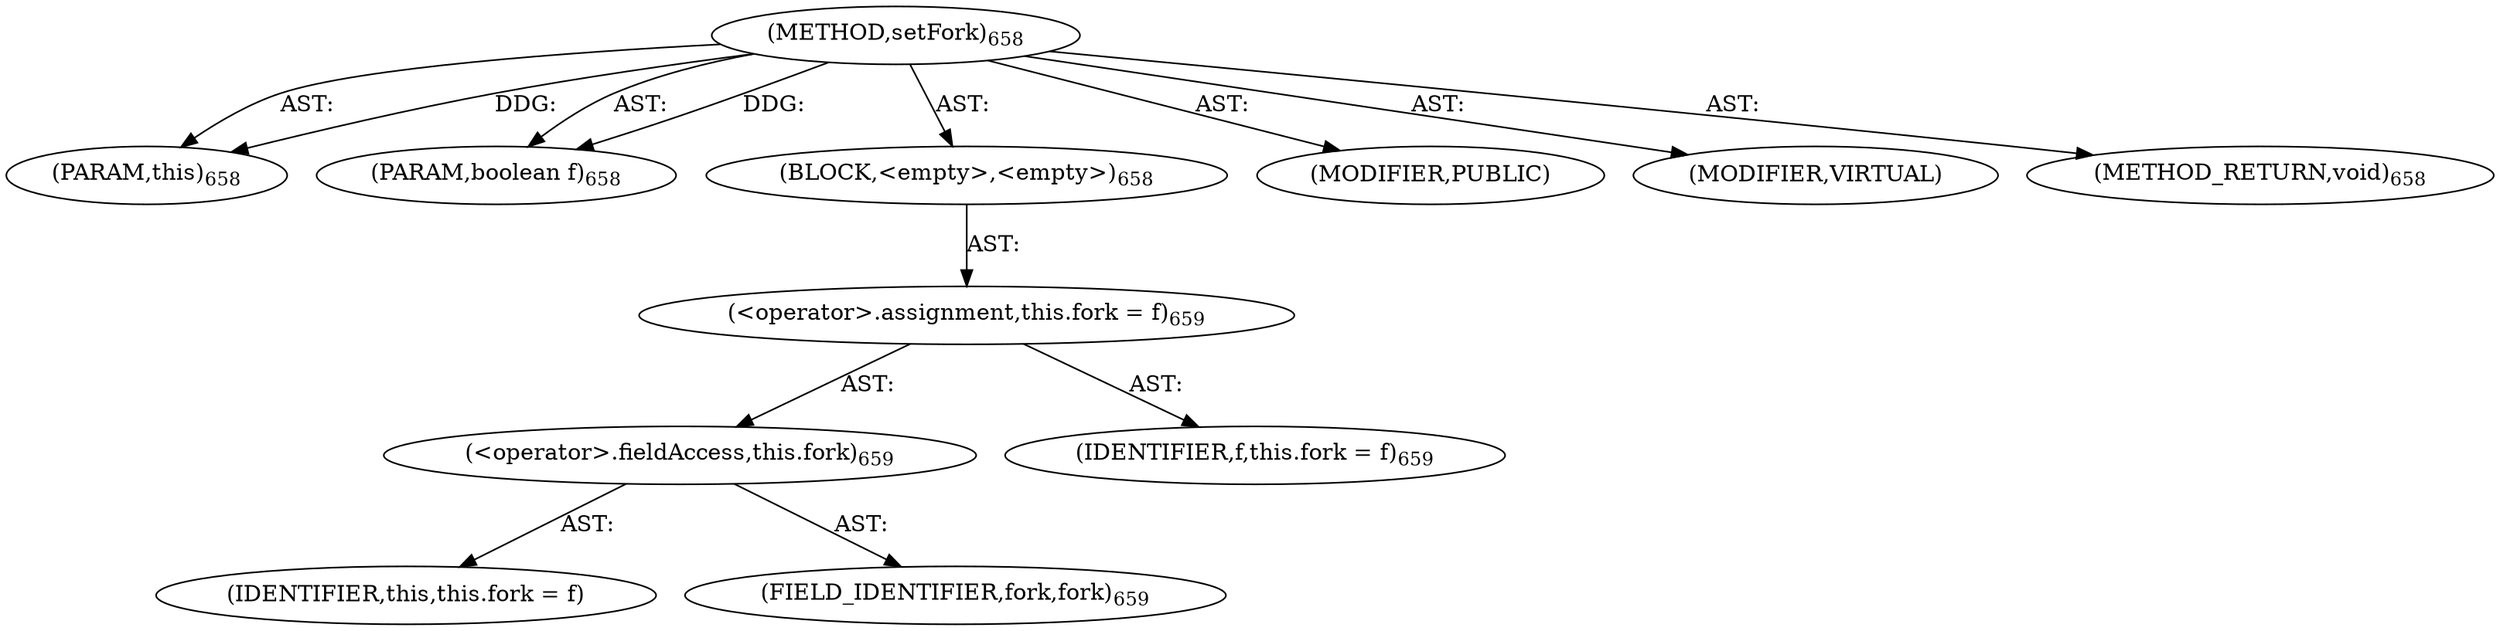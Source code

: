 digraph "setFork" {  
"111669149749" [label = <(METHOD,setFork)<SUB>658</SUB>> ]
"115964117083" [label = <(PARAM,this)<SUB>658</SUB>> ]
"115964117084" [label = <(PARAM,boolean f)<SUB>658</SUB>> ]
"25769803852" [label = <(BLOCK,&lt;empty&gt;,&lt;empty&gt;)<SUB>658</SUB>> ]
"30064771279" [label = <(&lt;operator&gt;.assignment,this.fork = f)<SUB>659</SUB>> ]
"30064771280" [label = <(&lt;operator&gt;.fieldAccess,this.fork)<SUB>659</SUB>> ]
"68719476913" [label = <(IDENTIFIER,this,this.fork = f)> ]
"55834574950" [label = <(FIELD_IDENTIFIER,fork,fork)<SUB>659</SUB>> ]
"68719476914" [label = <(IDENTIFIER,f,this.fork = f)<SUB>659</SUB>> ]
"133143986311" [label = <(MODIFIER,PUBLIC)> ]
"133143986312" [label = <(MODIFIER,VIRTUAL)> ]
"128849018933" [label = <(METHOD_RETURN,void)<SUB>658</SUB>> ]
  "111669149749" -> "115964117083"  [ label = "AST: "] 
  "111669149749" -> "115964117084"  [ label = "AST: "] 
  "111669149749" -> "25769803852"  [ label = "AST: "] 
  "111669149749" -> "133143986311"  [ label = "AST: "] 
  "111669149749" -> "133143986312"  [ label = "AST: "] 
  "111669149749" -> "128849018933"  [ label = "AST: "] 
  "25769803852" -> "30064771279"  [ label = "AST: "] 
  "30064771279" -> "30064771280"  [ label = "AST: "] 
  "30064771279" -> "68719476914"  [ label = "AST: "] 
  "30064771280" -> "68719476913"  [ label = "AST: "] 
  "30064771280" -> "55834574950"  [ label = "AST: "] 
  "111669149749" -> "115964117083"  [ label = "DDG: "] 
  "111669149749" -> "115964117084"  [ label = "DDG: "] 
}

